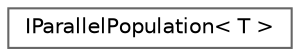 digraph "Graphical Class Hierarchy"
{
 // LATEX_PDF_SIZE
  bgcolor="transparent";
  edge [fontname=Helvetica,fontsize=10,labelfontname=Helvetica,labelfontsize=10];
  node [fontname=Helvetica,fontsize=10,shape=box,height=0.2,width=0.4];
  rankdir="LR";
  Node0 [id="Node000000",label="IParallelPopulation\< T \>",height=0.2,width=0.4,color="grey40", fillcolor="white", style="filled",URL="$interface_i_parallel_population.html",tooltip="Interface for population used in parallel GA. Population consists of set of individuals."];
}

